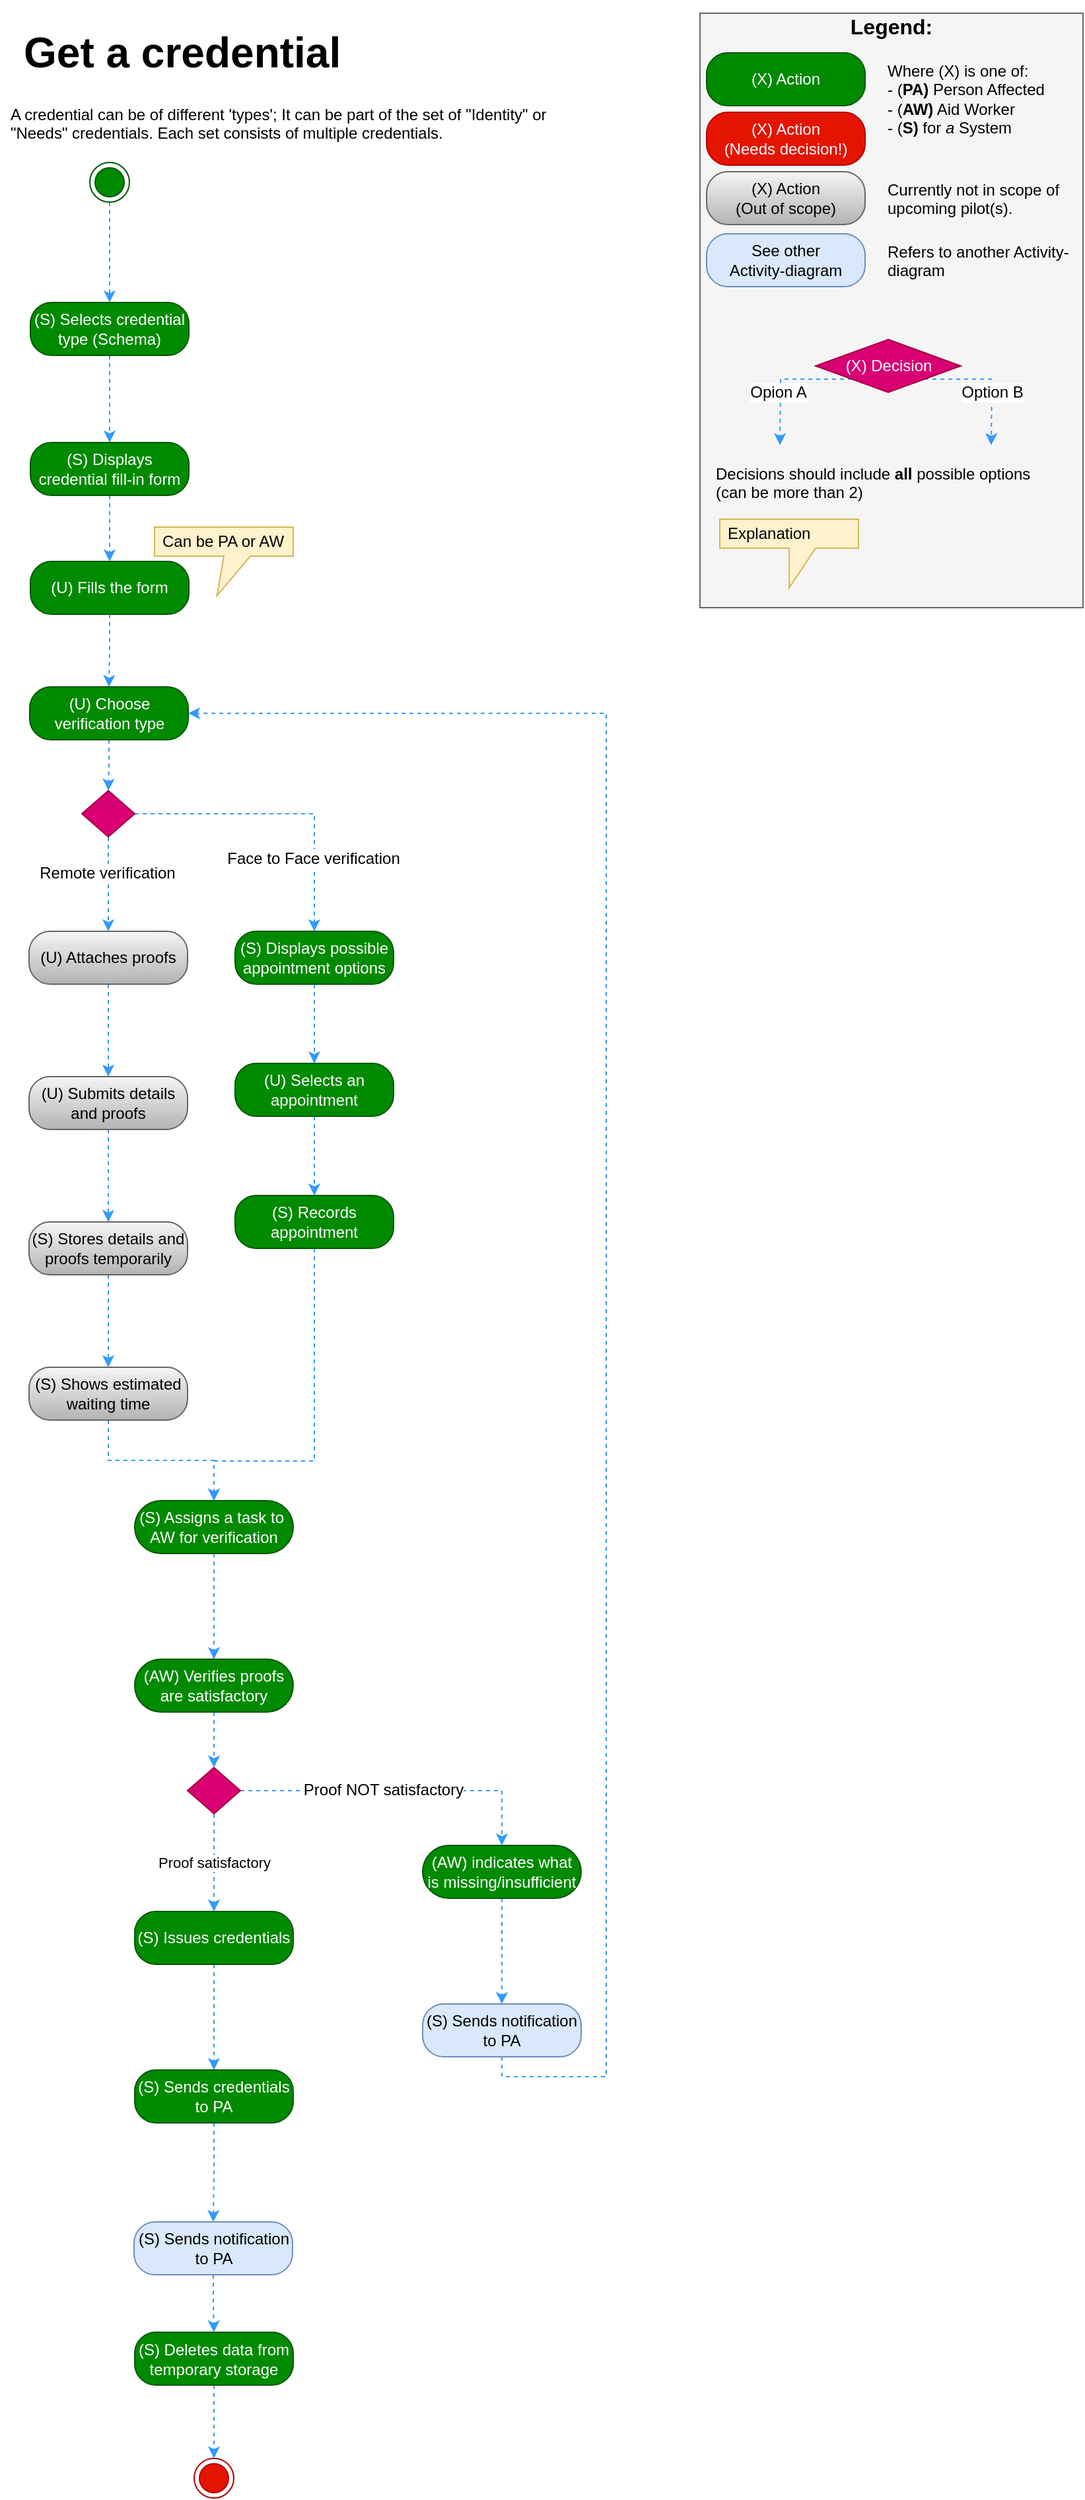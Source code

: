 <mxfile version="10.6.5" type="github"><diagram id="uyd7z65uwDIBuKVMTp-y" name="Page-1"><mxGraphModel dx="1010" dy="550" grid="0" gridSize="10" guides="1" tooltips="1" connect="1" arrows="1" fold="1" page="1" pageScale="1" pageWidth="827" pageHeight="1169" math="0" shadow="0"><root><mxCell id="0"/><mxCell id="1" parent="0"/><mxCell id="oU4Lt3CGuPSWamgN9LYf-17" style="edgeStyle=orthogonalEdgeStyle;rounded=0;orthogonalLoop=1;jettySize=auto;html=1;entryX=0.5;entryY=0;entryDx=0;entryDy=0;strokeColor=#3399FF;fontColor=#ffffff;dashed=1;" parent="1" source="oU4Lt3CGuPSWamgN9LYf-1" target="bS0sMl6j7w7xX164Mt2F-23" edge="1"><mxGeometry relative="1" as="geometry"><mxPoint x="83" y="223" as="targetPoint"/></mxGeometry></mxCell><mxCell id="oU4Lt3CGuPSWamgN9LYf-1" value="" style="ellipse;html=1;shape=endState;fillColor=#008a00;strokeColor=#005700;fontColor=#ffffff;" parent="1" vertex="1"><mxGeometry x="68" y="123" width="30" height="30" as="geometry"/></mxCell><mxCell id="ZIkzdJBxLHVvlqhhN6H9-13" value="" style="ellipse;html=1;shape=endState;fillColor=#e51400;strokeColor=#B20000;fontColor=#ffffff;" parent="1" vertex="1"><mxGeometry x="147" y="1861" width="30" height="30" as="geometry"/></mxCell><mxCell id="NnOpoRvQTLeooMambTD8-50" style="edgeStyle=orthogonalEdgeStyle;rounded=0;orthogonalLoop=1;jettySize=auto;html=1;entryX=0.5;entryY=0;entryDx=0;entryDy=0;dashed=1;fontColor=#ffffff;strokeColor=#3399FF;" parent="1" source="bS0sMl6j7w7xX164Mt2F-23" target="NnOpoRvQTLeooMambTD8-34" edge="1"><mxGeometry relative="1" as="geometry"/></mxCell><mxCell id="bS0sMl6j7w7xX164Mt2F-23" value="(S) Selects credential type (Schema)&lt;br&gt;" style="rounded=1;whiteSpace=wrap;html=1;arcSize=40;fillColor=#008a00;strokeColor=#005700;fontColor=#ffffff;" parent="1" vertex="1"><mxGeometry x="23" y="229" width="120" height="40" as="geometry"/></mxCell><mxCell id="NnOpoRvQTLeooMambTD8-80" style="edgeStyle=orthogonalEdgeStyle;rounded=0;orthogonalLoop=1;jettySize=auto;html=1;entryX=0.5;entryY=0;entryDx=0;entryDy=0;dashed=1;strokeColor=#3399FF;fontColor=#ffffff;" parent="1" source="NnOpoRvQTLeooMambTD8-81" target="ZIkzdJBxLHVvlqhhN6H9-13" edge="1"><mxGeometry relative="1" as="geometry"/></mxCell><mxCell id="bS0sMl6j7w7xX164Mt2F-35" value="(S) Sends notification to PA&lt;br&gt;" style="rounded=1;whiteSpace=wrap;html=1;arcSize=40;fillColor=#dae8fc;strokeColor=#6c8ebf;" parent="1" vertex="1"><mxGeometry x="101.5" y="1682" width="120" height="40" as="geometry"/></mxCell><mxCell id="NnOpoRvQTLeooMambTD8-33" value="" style="edgeStyle=orthogonalEdgeStyle;rounded=0;orthogonalLoop=1;jettySize=auto;html=1;dashed=1;strokeColor=#3399FF;fontColor=#ffffff;" parent="1" source="NnOpoRvQTLeooMambTD8-34" target="NnOpoRvQTLeooMambTD8-35" edge="1"><mxGeometry relative="1" as="geometry"/></mxCell><mxCell id="NnOpoRvQTLeooMambTD8-34" value="(S) Displays credential fill-in form" style="rounded=1;whiteSpace=wrap;html=1;arcSize=40;fillColor=#008a00;strokeColor=#005700;fontColor=#ffffff;" parent="1" vertex="1"><mxGeometry x="23" y="335" width="120" height="40" as="geometry"/></mxCell><mxCell id="NnOpoRvQTLeooMambTD8-35" value="(U) Fills the form" style="rounded=1;whiteSpace=wrap;html=1;arcSize=40;fillColor=#008a00;strokeColor=#005700;fontColor=#ffffff;" parent="1" vertex="1"><mxGeometry x="23" y="425" width="120" height="40" as="geometry"/></mxCell><mxCell id="NnOpoRvQTLeooMambTD8-52" value="" style="edgeStyle=orthogonalEdgeStyle;rounded=0;orthogonalLoop=1;jettySize=auto;html=1;dashed=1;strokeColor=#3399FF;fontColor=#ffffff;" parent="1" source="NnOpoRvQTLeooMambTD8-36" target="NnOpoRvQTLeooMambTD8-51" edge="1"><mxGeometry relative="1" as="geometry"/></mxCell><mxCell id="NnOpoRvQTLeooMambTD8-36" value="(U) Attaches proofs" style="rounded=1;whiteSpace=wrap;html=1;arcSize=40;fillColor=#f5f5f5;strokeColor=#666666;gradientColor=#b3b3b3;" parent="1" vertex="1"><mxGeometry x="22" y="705" width="120" height="40" as="geometry"/></mxCell><mxCell id="NnOpoRvQTLeooMambTD8-54" value="" style="edgeStyle=orthogonalEdgeStyle;rounded=0;orthogonalLoop=1;jettySize=auto;html=1;dashed=1;strokeColor=#3399FF;fontColor=#ffffff;" parent="1" source="NnOpoRvQTLeooMambTD8-51" target="NnOpoRvQTLeooMambTD8-53" edge="1"><mxGeometry relative="1" as="geometry"/></mxCell><mxCell id="NnOpoRvQTLeooMambTD8-51" value="(U) Submits details and proofs" style="rounded=1;whiteSpace=wrap;html=1;arcSize=40;fillColor=#f5f5f5;strokeColor=#666666;gradientColor=#b3b3b3;" parent="1" vertex="1"><mxGeometry x="22" y="815" width="120" height="40" as="geometry"/></mxCell><mxCell id="NnOpoRvQTLeooMambTD8-56" value="" style="edgeStyle=orthogonalEdgeStyle;rounded=0;orthogonalLoop=1;jettySize=auto;html=1;dashed=1;strokeColor=#3399FF;fontColor=#ffffff;" parent="1" source="NnOpoRvQTLeooMambTD8-53" target="NnOpoRvQTLeooMambTD8-55" edge="1"><mxGeometry relative="1" as="geometry"/></mxCell><mxCell id="NnOpoRvQTLeooMambTD8-53" value="(S) Stores details and proofs temporarily" style="rounded=1;whiteSpace=wrap;html=1;arcSize=40;fillColor=#f5f5f5;strokeColor=#666666;gradientColor=#b3b3b3;" parent="1" vertex="1"><mxGeometry x="22" y="925" width="120" height="40" as="geometry"/></mxCell><mxCell id="NnOpoRvQTLeooMambTD8-58" value="" style="edgeStyle=orthogonalEdgeStyle;rounded=0;orthogonalLoop=1;jettySize=auto;html=1;dashed=1;strokeColor=#3399FF;fontColor=#ffffff;" parent="1" source="NnOpoRvQTLeooMambTD8-55" target="NnOpoRvQTLeooMambTD8-57" edge="1"><mxGeometry relative="1" as="geometry"/></mxCell><mxCell id="NnOpoRvQTLeooMambTD8-55" value="(S) Shows estimated waiting time" style="rounded=1;whiteSpace=wrap;html=1;arcSize=40;fillColor=#f5f5f5;strokeColor=#666666;gradientColor=#b3b3b3;" parent="1" vertex="1"><mxGeometry x="22" y="1035" width="120" height="40" as="geometry"/></mxCell><mxCell id="NnOpoRvQTLeooMambTD8-61" value="" style="edgeStyle=orthogonalEdgeStyle;rounded=0;orthogonalLoop=1;jettySize=auto;html=1;dashed=1;strokeColor=#3399FF;fontColor=#ffffff;" parent="1" source="NnOpoRvQTLeooMambTD8-57" target="NnOpoRvQTLeooMambTD8-60" edge="1"><mxGeometry relative="1" as="geometry"/></mxCell><mxCell id="NnOpoRvQTLeooMambTD8-57" value="(S) Assigns a task to&amp;nbsp; AW for verification" style="rounded=1;whiteSpace=wrap;html=1;arcSize=50;fillColor=#008a00;strokeColor=#005700;fontColor=#ffffff;" parent="1" vertex="1"><mxGeometry x="102" y="1136" width="120" height="40" as="geometry"/></mxCell><mxCell id="NnOpoRvQTLeooMambTD8-63" style="edgeStyle=orthogonalEdgeStyle;rounded=0;orthogonalLoop=1;jettySize=auto;html=1;dashed=1;strokeColor=#3399FF;fontColor=#ffffff;" parent="1" source="NnOpoRvQTLeooMambTD8-60" target="NnOpoRvQTLeooMambTD8-62" edge="1"><mxGeometry relative="1" as="geometry"/></mxCell><mxCell id="NnOpoRvQTLeooMambTD8-60" value="(AW) Verifies proofs are satisfactory" style="rounded=1;whiteSpace=wrap;html=1;arcSize=50;fillColor=#008a00;strokeColor=#005700;fontColor=#ffffff;" parent="1" vertex="1"><mxGeometry x="102" y="1256" width="120" height="40" as="geometry"/></mxCell><mxCell id="NnOpoRvQTLeooMambTD8-37" style="edgeStyle=orthogonalEdgeStyle;rounded=0;orthogonalLoop=1;jettySize=auto;html=1;entryX=0.5;entryY=0;entryDx=0;entryDy=0;dashed=1;strokeColor=#3399FF;fontColor=#ffffff;" parent="1" source="NnOpoRvQTLeooMambTD8-41" target="NnOpoRvQTLeooMambTD8-44" edge="1"><mxGeometry relative="1" as="geometry"><mxPoint x="237.667" y="705" as="targetPoint"/></mxGeometry></mxCell><mxCell id="NnOpoRvQTLeooMambTD8-38" value="Face to Face verification" style="text;html=1;resizable=0;points=[];align=center;verticalAlign=middle;labelBackgroundColor=#ffffff;fontColor=#000000;" parent="NnOpoRvQTLeooMambTD8-37" vertex="1" connectable="0"><mxGeometry x="0.202" y="-34" relative="1" as="geometry"><mxPoint as="offset"/></mxGeometry></mxCell><mxCell id="NnOpoRvQTLeooMambTD8-39" style="edgeStyle=orthogonalEdgeStyle;rounded=0;orthogonalLoop=1;jettySize=auto;html=1;entryX=0.5;entryY=0;entryDx=0;entryDy=0;dashed=1;strokeColor=#3399FF;fontColor=#ffffff;" parent="1" source="NnOpoRvQTLeooMambTD8-41" target="NnOpoRvQTLeooMambTD8-36" edge="1"><mxGeometry relative="1" as="geometry"/></mxCell><mxCell id="NnOpoRvQTLeooMambTD8-40" value="Remote verification" style="text;html=1;resizable=0;points=[];align=center;verticalAlign=middle;labelBackgroundColor=#ffffff;fontColor=#000000;" parent="NnOpoRvQTLeooMambTD8-39" vertex="1" connectable="0"><mxGeometry x="-0.0" y="-9" relative="1" as="geometry"><mxPoint x="8" y="-9" as="offset"/></mxGeometry></mxCell><mxCell id="NnOpoRvQTLeooMambTD8-41" value="" style="rhombus;whiteSpace=wrap;html=1;fillColor=#d80073;strokeColor=#A50040;fontColor=#ffffff;" parent="1" vertex="1"><mxGeometry x="62" y="598.5" width="40" height="35" as="geometry"/></mxCell><mxCell id="NnOpoRvQTLeooMambTD8-42" value="" style="edgeStyle=orthogonalEdgeStyle;rounded=0;orthogonalLoop=1;jettySize=auto;html=1;dashed=1;strokeColor=#3399FF;fontColor=#ffffff;entryX=0.5;entryY=0;entryDx=0;entryDy=0;" parent="1" source="NnOpoRvQTLeooMambTD8-35" target="NnOpoRvQTLeooMambTD8-49" edge="1"><mxGeometry relative="1" as="geometry"><mxPoint x="83.0" y="495" as="sourcePoint"/><mxPoint x="83.0" y="575" as="targetPoint"/></mxGeometry></mxCell><mxCell id="NnOpoRvQTLeooMambTD8-43" value="" style="edgeStyle=orthogonalEdgeStyle;rounded=0;orthogonalLoop=1;jettySize=auto;html=1;dashed=1;strokeColor=#3399FF;fontColor=#000000;" parent="1" source="NnOpoRvQTLeooMambTD8-44" target="NnOpoRvQTLeooMambTD8-46" edge="1"><mxGeometry relative="1" as="geometry"/></mxCell><mxCell id="NnOpoRvQTLeooMambTD8-44" value="(S) Displays possible appointment options" style="rounded=1;whiteSpace=wrap;html=1;arcSize=40;fillColor=#008a00;strokeColor=#005700;fontColor=#ffffff;" parent="1" vertex="1"><mxGeometry x="178" y="705" width="120" height="40" as="geometry"/></mxCell><mxCell id="NnOpoRvQTLeooMambTD8-45" value="" style="edgeStyle=orthogonalEdgeStyle;rounded=0;orthogonalLoop=1;jettySize=auto;html=1;dashed=1;strokeColor=#3399FF;fontColor=#000000;" parent="1" source="NnOpoRvQTLeooMambTD8-46" target="NnOpoRvQTLeooMambTD8-47" edge="1"><mxGeometry relative="1" as="geometry"/></mxCell><mxCell id="NnOpoRvQTLeooMambTD8-46" value="(U) Selects an appointment" style="rounded=1;whiteSpace=wrap;html=1;arcSize=40;fillColor=#008a00;strokeColor=#005700;fontColor=#ffffff;" parent="1" vertex="1"><mxGeometry x="178" y="805" width="120" height="40" as="geometry"/></mxCell><mxCell id="NnOpoRvQTLeooMambTD8-59" style="edgeStyle=orthogonalEdgeStyle;rounded=0;orthogonalLoop=1;jettySize=auto;html=1;dashed=1;strokeColor=#3399FF;fontColor=#ffffff;entryX=0.5;entryY=0;entryDx=0;entryDy=0;" parent="1" source="NnOpoRvQTLeooMambTD8-47" target="NnOpoRvQTLeooMambTD8-57" edge="1"><mxGeometry relative="1" as="geometry"><mxPoint x="193" y="1054" as="targetPoint"/><Array as="points"><mxPoint x="238" y="1106"/><mxPoint x="162" y="1106"/></Array></mxGeometry></mxCell><mxCell id="NnOpoRvQTLeooMambTD8-47" value="(S) Records appointment" style="rounded=1;whiteSpace=wrap;html=1;arcSize=40;fillColor=#008a00;strokeColor=#005700;fontColor=#ffffff;" parent="1" vertex="1"><mxGeometry x="178" y="905" width="120" height="40" as="geometry"/></mxCell><mxCell id="NnOpoRvQTLeooMambTD8-48" style="edgeStyle=orthogonalEdgeStyle;rounded=0;orthogonalLoop=1;jettySize=auto;html=1;entryX=0.5;entryY=0;entryDx=0;entryDy=0;dashed=1;strokeColor=#3399FF;fontColor=#ffffff;" parent="1" source="NnOpoRvQTLeooMambTD8-49" target="NnOpoRvQTLeooMambTD8-41" edge="1"><mxGeometry relative="1" as="geometry"/></mxCell><mxCell id="NnOpoRvQTLeooMambTD8-49" value="(U) Choose verification type" style="rounded=1;whiteSpace=wrap;html=1;arcSize=40;fillColor=#008a00;strokeColor=#005700;fontColor=#ffffff;" parent="1" vertex="1"><mxGeometry x="22.5" y="520" width="120" height="40" as="geometry"/></mxCell><mxCell id="NnOpoRvQTLeooMambTD8-67" style="edgeStyle=orthogonalEdgeStyle;rounded=0;orthogonalLoop=1;jettySize=auto;html=1;dashed=1;strokeColor=#3399FF;fontColor=#ffffff;" parent="1" source="NnOpoRvQTLeooMambTD8-62" target="NnOpoRvQTLeooMambTD8-66" edge="1"><mxGeometry relative="1" as="geometry"/></mxCell><mxCell id="NnOpoRvQTLeooMambTD8-69" value="&lt;font color=&quot;#000000&quot;&gt;Proof NOT satisfactory&lt;/font&gt;" style="text;html=1;resizable=0;points=[];align=center;verticalAlign=middle;labelBackgroundColor=#ffffff;fontColor=#ffffff;" parent="NnOpoRvQTLeooMambTD8-67" vertex="1" connectable="0"><mxGeometry x="0.077" y="-2" relative="1" as="geometry"><mxPoint x="-21" y="-2.5" as="offset"/></mxGeometry></mxCell><mxCell id="NnOpoRvQTLeooMambTD8-76" value="&lt;font color=&quot;#000000&quot;&gt;Proof satisfactory&lt;/font&gt;" style="edgeStyle=orthogonalEdgeStyle;rounded=0;orthogonalLoop=1;jettySize=auto;html=1;entryX=0.5;entryY=0;entryDx=0;entryDy=0;dashed=1;strokeColor=#3399FF;fontColor=#ffffff;" parent="1" source="NnOpoRvQTLeooMambTD8-62" target="NnOpoRvQTLeooMambTD8-75" edge="1"><mxGeometry relative="1" as="geometry"/></mxCell><mxCell id="NnOpoRvQTLeooMambTD8-62" value="" style="rhombus;whiteSpace=wrap;html=1;fillColor=#d80073;strokeColor=#A50040;fontColor=#ffffff;" parent="1" vertex="1"><mxGeometry x="142" y="1338" width="40" height="35" as="geometry"/></mxCell><mxCell id="NnOpoRvQTLeooMambTD8-71" value="" style="edgeStyle=orthogonalEdgeStyle;rounded=0;orthogonalLoop=1;jettySize=auto;html=1;dashed=1;strokeColor=#3399FF;fontColor=#ffffff;" parent="1" source="NnOpoRvQTLeooMambTD8-66" target="NnOpoRvQTLeooMambTD8-70" edge="1"><mxGeometry relative="1" as="geometry"/></mxCell><mxCell id="NnOpoRvQTLeooMambTD8-66" value="(AW) indicates what is missing/insufficient" style="rounded=1;whiteSpace=wrap;html=1;arcSize=50;fillColor=#008a00;strokeColor=#005700;fontColor=#ffffff;" parent="1" vertex="1"><mxGeometry x="320" y="1397" width="120" height="40" as="geometry"/></mxCell><mxCell id="NnOpoRvQTLeooMambTD8-72" style="edgeStyle=orthogonalEdgeStyle;rounded=0;orthogonalLoop=1;jettySize=auto;html=1;entryX=1;entryY=0.5;entryDx=0;entryDy=0;dashed=1;strokeColor=#3399FF;fontColor=#ffffff;exitX=0.5;exitY=1;exitDx=0;exitDy=0;" parent="1" source="NnOpoRvQTLeooMambTD8-70" target="NnOpoRvQTLeooMambTD8-49" edge="1"><mxGeometry relative="1" as="geometry"><mxPoint x="466" y="1498" as="sourcePoint"/><Array as="points"><mxPoint x="380" y="1572"/><mxPoint x="459" y="1572"/><mxPoint x="459" y="540"/></Array></mxGeometry></mxCell><mxCell id="NnOpoRvQTLeooMambTD8-70" value="(S) Sends notification to PA" style="rounded=1;whiteSpace=wrap;html=1;arcSize=40;fillColor=#dae8fc;strokeColor=#6c8ebf;" parent="1" vertex="1"><mxGeometry x="320" y="1517" width="120" height="40" as="geometry"/></mxCell><mxCell id="NnOpoRvQTLeooMambTD8-78" value="" style="edgeStyle=orthogonalEdgeStyle;rounded=0;orthogonalLoop=1;jettySize=auto;html=1;dashed=1;strokeColor=#3399FF;fontColor=#ffffff;" parent="1" source="NnOpoRvQTLeooMambTD8-75" target="NnOpoRvQTLeooMambTD8-77" edge="1"><mxGeometry relative="1" as="geometry"/></mxCell><mxCell id="NnOpoRvQTLeooMambTD8-75" value="(S) Issues credentials&lt;br&gt;" style="rounded=1;whiteSpace=wrap;html=1;arcSize=40;fillColor=#008a00;strokeColor=#005700;fontColor=#ffffff;" parent="1" vertex="1"><mxGeometry x="102" y="1447" width="120" height="40" as="geometry"/></mxCell><mxCell id="NnOpoRvQTLeooMambTD8-79" value="" style="edgeStyle=orthogonalEdgeStyle;rounded=0;orthogonalLoop=1;jettySize=auto;html=1;dashed=1;strokeColor=#3399FF;fontColor=#ffffff;" parent="1" source="NnOpoRvQTLeooMambTD8-77" target="bS0sMl6j7w7xX164Mt2F-35" edge="1"><mxGeometry relative="1" as="geometry"/></mxCell><mxCell id="NnOpoRvQTLeooMambTD8-77" value="(S) Sends credentials to PA&lt;br&gt;" style="rounded=1;whiteSpace=wrap;html=1;arcSize=40;fillColor=#008a00;strokeColor=#005700;fontColor=#ffffff;" parent="1" vertex="1"><mxGeometry x="102" y="1567" width="120" height="40" as="geometry"/></mxCell><mxCell id="NnOpoRvQTLeooMambTD8-81" value="(S) Deletes data from temporary storage&lt;br&gt;" style="rounded=1;whiteSpace=wrap;html=1;arcSize=40;fillColor=#008a00;strokeColor=#005700;fontColor=#ffffff;" parent="1" vertex="1"><mxGeometry x="102" y="1765.5" width="120" height="40" as="geometry"/></mxCell><mxCell id="NnOpoRvQTLeooMambTD8-82" style="edgeStyle=orthogonalEdgeStyle;rounded=0;orthogonalLoop=1;jettySize=auto;html=1;entryX=0.5;entryY=0;entryDx=0;entryDy=0;dashed=1;strokeColor=#3399FF;fontColor=#ffffff;" parent="1" source="bS0sMl6j7w7xX164Mt2F-35" target="NnOpoRvQTLeooMambTD8-81" edge="1"><mxGeometry relative="1" as="geometry"><mxPoint x="162" y="1722" as="sourcePoint"/><mxPoint x="162" y="1861" as="targetPoint"/></mxGeometry></mxCell><mxCell id="Oh-CoAv5-6AcQpP4_E5v-1" value="" style="rounded=0;whiteSpace=wrap;html=1;fontSize=16;align=left;fillColor=#f5f5f5;strokeColor=#666666;fontColor=#333333;" parent="1" vertex="1"><mxGeometry x="530" y="10" width="290" height="450" as="geometry"/></mxCell><mxCell id="Oh-CoAv5-6AcQpP4_E5v-6" value="See other&lt;br&gt;Activity-diagram" style="rounded=1;whiteSpace=wrap;html=1;arcSize=40;fillColor=#dae8fc;strokeColor=#6c8ebf;" parent="1" vertex="1"><mxGeometry x="535" y="177" width="120" height="40" as="geometry"/></mxCell><mxCell id="Oh-CoAv5-6AcQpP4_E5v-8" value="(X) Action&lt;br&gt;" style="rounded=1;whiteSpace=wrap;html=1;arcSize=40;fillColor=#008a00;strokeColor=#005700;fontColor=#ffffff;" parent="1" vertex="1"><mxGeometry x="535" y="40" width="120" height="40" as="geometry"/></mxCell><mxCell id="Oh-CoAv5-6AcQpP4_E5v-9" value="" style="edgeStyle=orthogonalEdgeStyle;rounded=0;orthogonalLoop=1;jettySize=auto;html=1;dashed=1;strokeColor=#3399FF;exitX=0;exitY=1;exitDx=0;exitDy=0;" parent="1" source="Oh-CoAv5-6AcQpP4_E5v-13" edge="1"><mxGeometry relative="1" as="geometry"><mxPoint x="590.5" y="337" as="targetPoint"/></mxGeometry></mxCell><mxCell id="Oh-CoAv5-6AcQpP4_E5v-10" value="Opion A" style="text;html=1;resizable=0;points=[];align=center;verticalAlign=middle;labelBackgroundColor=#ffffff;" parent="Oh-CoAv5-6AcQpP4_E5v-9" vertex="1" connectable="0"><mxGeometry x="-0.263" y="1" relative="1" as="geometry"><mxPoint x="-18" y="9" as="offset"/></mxGeometry></mxCell><mxCell id="Oh-CoAv5-6AcQpP4_E5v-11" style="edgeStyle=orthogonalEdgeStyle;rounded=0;orthogonalLoop=1;jettySize=auto;html=1;exitX=1;exitY=1;exitDx=0;exitDy=0;dashed=1;strokeColor=#3399FF;" parent="1" source="Oh-CoAv5-6AcQpP4_E5v-13" edge="1"><mxGeometry relative="1" as="geometry"><mxPoint x="750.5" y="337" as="targetPoint"/></mxGeometry></mxCell><mxCell id="Oh-CoAv5-6AcQpP4_E5v-12" value="Option B" style="text;html=1;resizable=0;points=[];align=center;verticalAlign=middle;labelBackgroundColor=#ffffff;" parent="Oh-CoAv5-6AcQpP4_E5v-11" vertex="1" connectable="0"><mxGeometry x="0.2" y="-1" relative="1" as="geometry"><mxPoint x="1" as="offset"/></mxGeometry></mxCell><mxCell id="Oh-CoAv5-6AcQpP4_E5v-13" value="&lt;span&gt;(X) Decision&lt;br&gt;&lt;/span&gt;" style="rhombus;whiteSpace=wrap;html=1;fillColor=#d80073;strokeColor=#A50040;fontColor=#ffffff;" parent="1" vertex="1"><mxGeometry x="617.5" y="257" width="110" height="40" as="geometry"/></mxCell><mxCell id="Oh-CoAv5-6AcQpP4_E5v-29" value="(X) Action&lt;br&gt;(Needs decision!)&lt;br&gt;" style="rounded=1;whiteSpace=wrap;html=1;arcSize=40;fillColor=#e51400;strokeColor=#B20000;fontColor=#ffffff;" parent="1" vertex="1"><mxGeometry x="535" y="85" width="120" height="40" as="geometry"/></mxCell><mxCell id="Oh-CoAv5-6AcQpP4_E5v-30" value="&lt;div style=&quot;text-align: left ; font-size: 32px&quot;&gt;&lt;span&gt;Get a credential&lt;/span&gt;&lt;br&gt;&lt;/div&gt;" style="text;html=1;strokeColor=none;fillColor=none;align=left;verticalAlign=middle;whiteSpace=wrap;rounded=0;fontStyle=1;fontSize=32;spacingLeft=16;" parent="1" vertex="1"><mxGeometry width="518" height="80" as="geometry"/></mxCell><mxCell id="Oh-CoAv5-6AcQpP4_E5v-31" value="&lt;font style=&quot;font-size: 16px;&quot;&gt;Legend:&lt;/font&gt;" style="text;html=1;strokeColor=none;fillColor=none;align=center;verticalAlign=middle;whiteSpace=wrap;rounded=0;fontSize=16;fontStyle=1" parent="1" vertex="1"><mxGeometry x="655" y="10" width="40" height="20" as="geometry"/></mxCell><mxCell id="Oh-CoAv5-6AcQpP4_E5v-32" value="Where (X) is one of:&lt;br&gt;- (&lt;b&gt;PA)&lt;/b&gt; Person Affected&lt;br&gt;- (&lt;b&gt;AW)&lt;/b&gt; Aid Worker&lt;br&gt;- (&lt;b&gt;S)&lt;/b&gt; for &lt;i&gt;a&lt;/i&gt; System&lt;br&gt;" style="text;html=1;strokeColor=none;fillColor=none;align=left;verticalAlign=top;whiteSpace=wrap;rounded=0;fontSize=12;" parent="1" vertex="1"><mxGeometry x="670" y="40" width="140" height="70" as="geometry"/></mxCell><mxCell id="Oh-CoAv5-6AcQpP4_E5v-33" value="Refers to another Activity-diagram&lt;br&gt;" style="text;html=1;strokeColor=none;fillColor=none;align=left;verticalAlign=top;whiteSpace=wrap;rounded=0;fontSize=12;" parent="1" vertex="1"><mxGeometry x="670" y="177" width="140" height="38" as="geometry"/></mxCell><mxCell id="Oh-CoAv5-6AcQpP4_E5v-34" value="Decisions should include &lt;b&gt;all&lt;/b&gt; possible options (can be more than 2)&lt;br&gt;" style="text;html=1;strokeColor=none;fillColor=none;align=left;verticalAlign=top;whiteSpace=wrap;rounded=0;fontSize=12;" parent="1" vertex="1"><mxGeometry x="540" y="345" width="250" height="38" as="geometry"/></mxCell><mxCell id="Oh-CoAv5-6AcQpP4_E5v-35" value="&lt;p&gt;Explanation&lt;/p&gt;" style="shape=callout;whiteSpace=wrap;html=1;perimeter=calloutPerimeter;fillColor=#fff2cc;fontSize=12;align=left;strokeColor=#d6b656;spacingLeft=4;" parent="1" vertex="1"><mxGeometry x="545" y="393" width="105" height="52" as="geometry"/></mxCell><mxCell id="Oh-CoAv5-6AcQpP4_E5v-36" value="(X) Action&lt;br&gt;(Out of scope)&lt;br&gt;" style="rounded=1;whiteSpace=wrap;html=1;arcSize=40;fillColor=#f5f5f5;strokeColor=#666666;gradientColor=#b3b3b3;" parent="1" vertex="1"><mxGeometry x="535" y="130" width="120" height="40" as="geometry"/></mxCell><mxCell id="Oh-CoAv5-6AcQpP4_E5v-37" value="Currently not in scope of upcoming pilot(s).&lt;br&gt;" style="text;html=1;strokeColor=none;fillColor=none;align=left;verticalAlign=top;whiteSpace=wrap;rounded=0;fontSize=12;" parent="1" vertex="1"><mxGeometry x="670" y="130" width="140" height="70" as="geometry"/></mxCell><mxCell id="Oh-CoAv5-6AcQpP4_E5v-38" value="&lt;p&gt;A credential can be of different 'types'; It can be part of the set of &quot;Identity&quot; or &quot;Needs&quot; credentials. Each set consists of multiple credentials.&lt;/p&gt;" style="text;html=1;strokeColor=none;fillColor=none;spacing=8;spacingTop=-20;whiteSpace=wrap;overflow=hidden;rounded=0;align=left;" parent="1" vertex="1"><mxGeometry y="75" width="432" height="57" as="geometry"/></mxCell><mxCell id="Oh-CoAv5-6AcQpP4_E5v-39" value="&lt;p&gt;Can be PA or AW&lt;/p&gt;" style="shape=callout;whiteSpace=wrap;html=1;perimeter=calloutPerimeter;fillColor=#fff2cc;fontSize=12;align=left;strokeColor=#d6b656;spacingLeft=4;position2=0.45;" parent="1" vertex="1"><mxGeometry x="117" y="399" width="105" height="52" as="geometry"/></mxCell></root></mxGraphModel></diagram></mxfile>